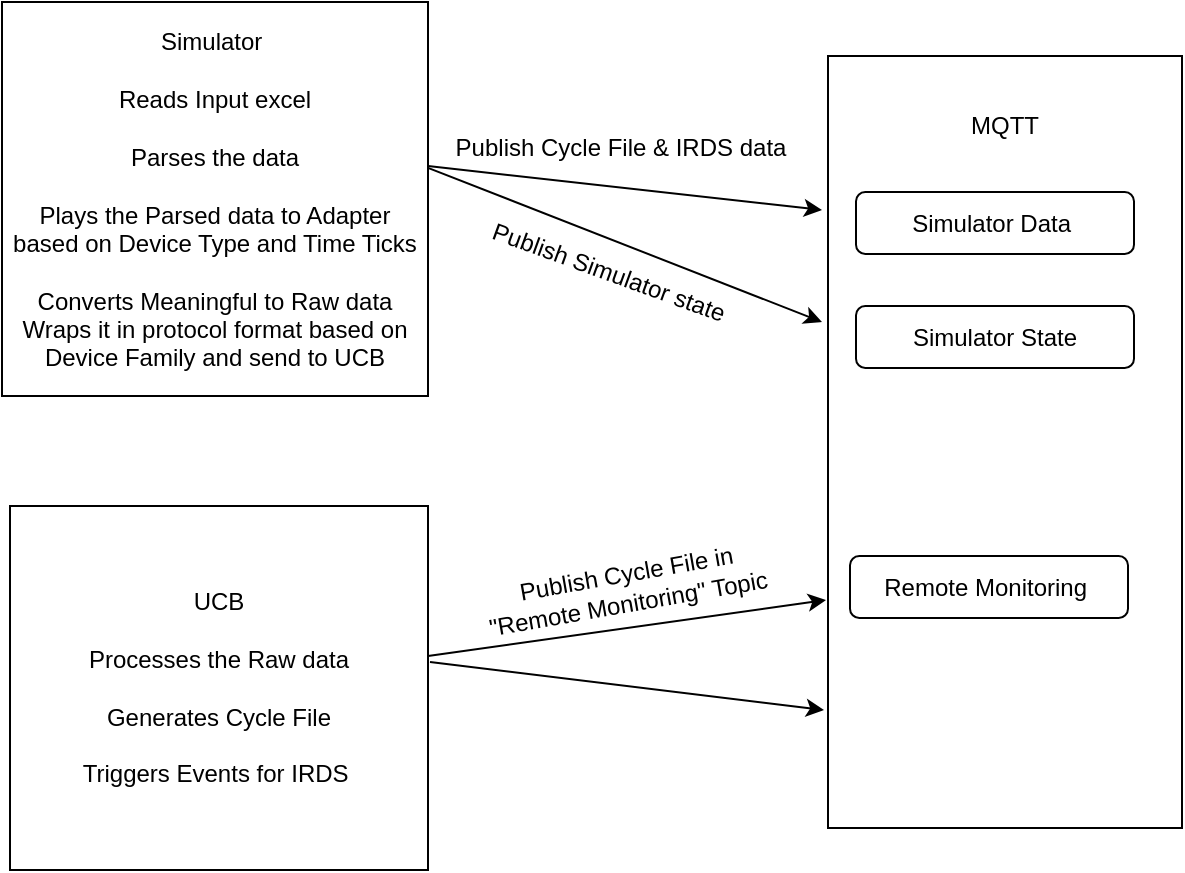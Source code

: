 <mxfile version="12.7.0" type="github">
  <diagram id="EISAlAJFQgsb2rP-oSjr" name="Page-1">
    <mxGraphModel dx="1102" dy="614" grid="0" gridSize="10" guides="1" tooltips="1" connect="1" arrows="1" fold="1" page="1" pageScale="1" pageWidth="850" pageHeight="1100" math="0" shadow="0">
      <root>
        <mxCell id="0"/>
        <mxCell id="1" parent="0"/>
        <mxCell id="zSKfCHqjJ1iswqMR62Ta-1" value="Simulator&amp;nbsp;&lt;br&gt;&lt;br&gt;Reads Input excel&lt;br&gt;&amp;nbsp;&lt;br&gt;Parses the data &lt;br&gt;&lt;br&gt;Plays the Parsed data to Adapter based on Device Type and Time Ticks&lt;br&gt;&lt;br&gt;Converts Meaningful to Raw data Wraps it in protocol format based on Device Family and send to UCB" style="rounded=0;whiteSpace=wrap;html=1;" vertex="1" parent="1">
          <mxGeometry x="38" y="85" width="213" height="197" as="geometry"/>
        </mxCell>
        <mxCell id="zSKfCHqjJ1iswqMR62Ta-2" value="UCB&lt;br&gt;&lt;br&gt;Processes the Raw data &lt;br&gt;&lt;br&gt;Generates Cycle File &lt;br&gt;&lt;br&gt;Triggers Events for IRDS&amp;nbsp;" style="rounded=0;whiteSpace=wrap;html=1;" vertex="1" parent="1">
          <mxGeometry x="42" y="337" width="209" height="182" as="geometry"/>
        </mxCell>
        <mxCell id="zSKfCHqjJ1iswqMR62Ta-3" value="MQTT&lt;br&gt;&lt;br&gt;&lt;br&gt;&lt;br&gt;&lt;br&gt;&lt;br&gt;&lt;br&gt;&lt;br&gt;&lt;br&gt;&lt;br&gt;&lt;br&gt;&lt;br&gt;&lt;br&gt;&lt;br&gt;&lt;br&gt;&lt;br&gt;&lt;br&gt;&lt;br&gt;&lt;br&gt;&lt;br&gt;&lt;br&gt;&lt;br&gt;&lt;br&gt;" style="rounded=0;whiteSpace=wrap;html=1;" vertex="1" parent="1">
          <mxGeometry x="451" y="112" width="177" height="386" as="geometry"/>
        </mxCell>
        <mxCell id="zSKfCHqjJ1iswqMR62Ta-4" value="" style="endArrow=classic;html=1;" edge="1" parent="1">
          <mxGeometry width="50" height="50" relative="1" as="geometry">
            <mxPoint x="251" y="167" as="sourcePoint"/>
            <mxPoint x="448" y="189" as="targetPoint"/>
          </mxGeometry>
        </mxCell>
        <mxCell id="zSKfCHqjJ1iswqMR62Ta-6" value="" style="endArrow=classic;html=1;exitX=1;exitY=0.421;exitDx=0;exitDy=0;exitPerimeter=0;" edge="1" parent="1" source="zSKfCHqjJ1iswqMR62Ta-1">
          <mxGeometry width="50" height="50" relative="1" as="geometry">
            <mxPoint x="261" y="177" as="sourcePoint"/>
            <mxPoint x="448" y="245" as="targetPoint"/>
          </mxGeometry>
        </mxCell>
        <mxCell id="zSKfCHqjJ1iswqMR62Ta-7" value="Publish Cycle File &amp;amp; IRDS data" style="text;html=1;align=center;verticalAlign=middle;resizable=0;points=[];autosize=1;rotation=0;" vertex="1" parent="1">
          <mxGeometry x="259" y="149" width="175" height="18" as="geometry"/>
        </mxCell>
        <mxCell id="zSKfCHqjJ1iswqMR62Ta-10" value="Simulator Data&amp;nbsp;" style="rounded=1;whiteSpace=wrap;html=1;" vertex="1" parent="1">
          <mxGeometry x="465" y="180" width="139" height="31" as="geometry"/>
        </mxCell>
        <mxCell id="zSKfCHqjJ1iswqMR62Ta-11" value="Publish Simulator state" style="text;html=1;align=center;verticalAlign=middle;resizable=0;points=[];autosize=1;rotation=20;" vertex="1" parent="1">
          <mxGeometry x="274" y="211" width="133" height="18" as="geometry"/>
        </mxCell>
        <mxCell id="zSKfCHqjJ1iswqMR62Ta-12" value="Simulator State" style="rounded=1;whiteSpace=wrap;html=1;" vertex="1" parent="1">
          <mxGeometry x="465" y="237" width="139" height="31" as="geometry"/>
        </mxCell>
        <mxCell id="zSKfCHqjJ1iswqMR62Ta-13" value="" style="endArrow=classic;html=1;" edge="1" parent="1">
          <mxGeometry width="50" height="50" relative="1" as="geometry">
            <mxPoint x="251" y="412" as="sourcePoint"/>
            <mxPoint x="450" y="384" as="targetPoint"/>
          </mxGeometry>
        </mxCell>
        <mxCell id="zSKfCHqjJ1iswqMR62Ta-14" value="" style="endArrow=classic;html=1;" edge="1" parent="1">
          <mxGeometry width="50" height="50" relative="1" as="geometry">
            <mxPoint x="252" y="415" as="sourcePoint"/>
            <mxPoint x="449" y="439" as="targetPoint"/>
          </mxGeometry>
        </mxCell>
        <mxCell id="zSKfCHqjJ1iswqMR62Ta-15" value="Remote Monitoring&amp;nbsp;" style="rounded=1;whiteSpace=wrap;html=1;" vertex="1" parent="1">
          <mxGeometry x="462" y="362" width="139" height="31" as="geometry"/>
        </mxCell>
        <mxCell id="zSKfCHqjJ1iswqMR62Ta-16" value="Publish Cycle File in &lt;br&gt;&quot;Remote Monitoring&quot; Topic&amp;nbsp;" style="text;html=1;align=center;verticalAlign=middle;resizable=0;points=[];autosize=1;rotation=-10;" vertex="1" parent="1">
          <mxGeometry x="274" y="362" width="154" height="32" as="geometry"/>
        </mxCell>
      </root>
    </mxGraphModel>
  </diagram>
</mxfile>
